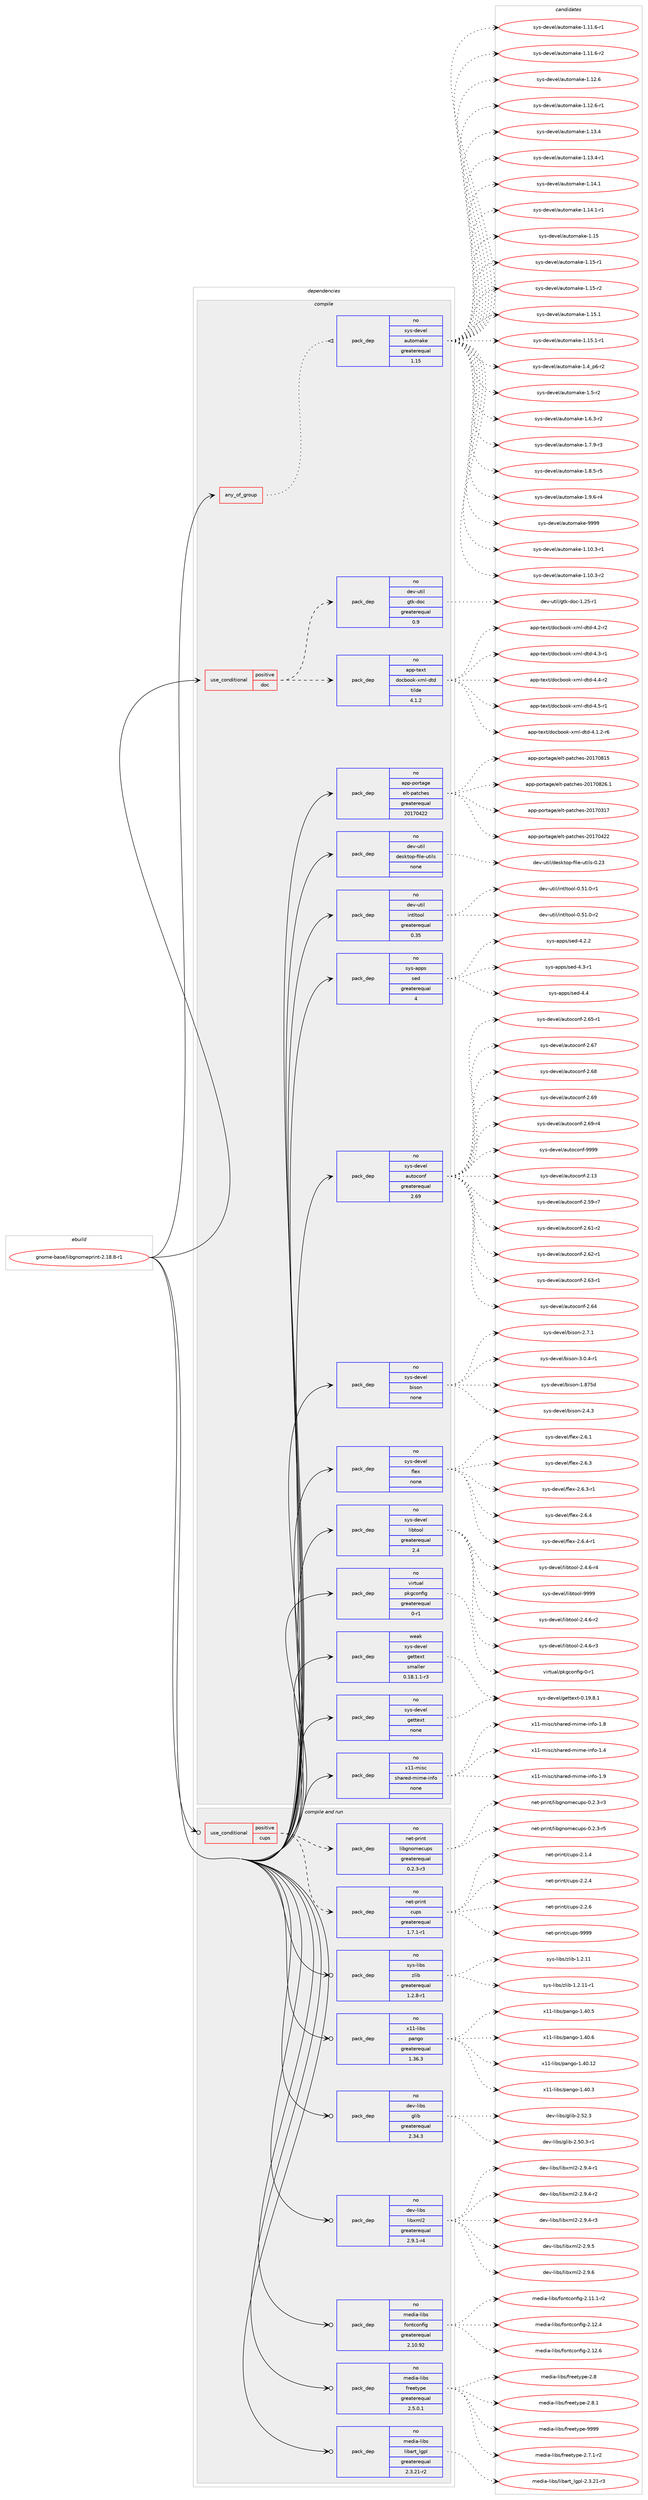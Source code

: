 digraph prolog {

# *************
# Graph options
# *************

newrank=true;
concentrate=true;
compound=true;
graph [rankdir=LR,fontname=Helvetica,fontsize=10,ranksep=1.5];#, ranksep=2.5, nodesep=0.2];
edge  [arrowhead=vee];
node  [fontname=Helvetica,fontsize=10];

# **********
# The ebuild
# **********

subgraph cluster_leftcol {
color=gray;
rank=same;
label=<<i>ebuild</i>>;
id [label="gnome-base/libgnomeprint-2.18.8-r1", color=red, width=4, href="../gnome-base/libgnomeprint-2.18.8-r1.svg"];
}

# ****************
# The dependencies
# ****************

subgraph cluster_midcol {
color=gray;
label=<<i>dependencies</i>>;
subgraph cluster_compile {
fillcolor="#eeeeee";
style=filled;
label=<<i>compile</i>>;
subgraph any4758 {
dependency307312 [label=<<TABLE BORDER="0" CELLBORDER="1" CELLSPACING="0" CELLPADDING="4"><TR><TD CELLPADDING="10">any_of_group</TD></TR></TABLE>>, shape=none, color=red];subgraph pack220939 {
dependency307313 [label=<<TABLE BORDER="0" CELLBORDER="1" CELLSPACING="0" CELLPADDING="4" WIDTH="220"><TR><TD ROWSPAN="6" CELLPADDING="30">pack_dep</TD></TR><TR><TD WIDTH="110">no</TD></TR><TR><TD>sys-devel</TD></TR><TR><TD>automake</TD></TR><TR><TD>greaterequal</TD></TR><TR><TD>1.15</TD></TR></TABLE>>, shape=none, color=blue];
}
dependency307312:e -> dependency307313:w [weight=20,style="dotted",arrowhead="oinv"];
}
id:e -> dependency307312:w [weight=20,style="solid",arrowhead="vee"];
subgraph cond81549 {
dependency307314 [label=<<TABLE BORDER="0" CELLBORDER="1" CELLSPACING="0" CELLPADDING="4"><TR><TD ROWSPAN="3" CELLPADDING="10">use_conditional</TD></TR><TR><TD>positive</TD></TR><TR><TD>doc</TD></TR></TABLE>>, shape=none, color=red];
subgraph pack220940 {
dependency307315 [label=<<TABLE BORDER="0" CELLBORDER="1" CELLSPACING="0" CELLPADDING="4" WIDTH="220"><TR><TD ROWSPAN="6" CELLPADDING="30">pack_dep</TD></TR><TR><TD WIDTH="110">no</TD></TR><TR><TD>app-text</TD></TR><TR><TD>docbook-xml-dtd</TD></TR><TR><TD>tilde</TD></TR><TR><TD>4.1.2</TD></TR></TABLE>>, shape=none, color=blue];
}
dependency307314:e -> dependency307315:w [weight=20,style="dashed",arrowhead="vee"];
subgraph pack220941 {
dependency307316 [label=<<TABLE BORDER="0" CELLBORDER="1" CELLSPACING="0" CELLPADDING="4" WIDTH="220"><TR><TD ROWSPAN="6" CELLPADDING="30">pack_dep</TD></TR><TR><TD WIDTH="110">no</TD></TR><TR><TD>dev-util</TD></TR><TR><TD>gtk-doc</TD></TR><TR><TD>greaterequal</TD></TR><TR><TD>0.9</TD></TR></TABLE>>, shape=none, color=blue];
}
dependency307314:e -> dependency307316:w [weight=20,style="dashed",arrowhead="vee"];
}
id:e -> dependency307314:w [weight=20,style="solid",arrowhead="vee"];
subgraph pack220942 {
dependency307317 [label=<<TABLE BORDER="0" CELLBORDER="1" CELLSPACING="0" CELLPADDING="4" WIDTH="220"><TR><TD ROWSPAN="6" CELLPADDING="30">pack_dep</TD></TR><TR><TD WIDTH="110">no</TD></TR><TR><TD>app-portage</TD></TR><TR><TD>elt-patches</TD></TR><TR><TD>greaterequal</TD></TR><TR><TD>20170422</TD></TR></TABLE>>, shape=none, color=blue];
}
id:e -> dependency307317:w [weight=20,style="solid",arrowhead="vee"];
subgraph pack220943 {
dependency307318 [label=<<TABLE BORDER="0" CELLBORDER="1" CELLSPACING="0" CELLPADDING="4" WIDTH="220"><TR><TD ROWSPAN="6" CELLPADDING="30">pack_dep</TD></TR><TR><TD WIDTH="110">no</TD></TR><TR><TD>dev-util</TD></TR><TR><TD>desktop-file-utils</TD></TR><TR><TD>none</TD></TR><TR><TD></TD></TR></TABLE>>, shape=none, color=blue];
}
id:e -> dependency307318:w [weight=20,style="solid",arrowhead="vee"];
subgraph pack220944 {
dependency307319 [label=<<TABLE BORDER="0" CELLBORDER="1" CELLSPACING="0" CELLPADDING="4" WIDTH="220"><TR><TD ROWSPAN="6" CELLPADDING="30">pack_dep</TD></TR><TR><TD WIDTH="110">no</TD></TR><TR><TD>dev-util</TD></TR><TR><TD>intltool</TD></TR><TR><TD>greaterequal</TD></TR><TR><TD>0.35</TD></TR></TABLE>>, shape=none, color=blue];
}
id:e -> dependency307319:w [weight=20,style="solid",arrowhead="vee"];
subgraph pack220945 {
dependency307320 [label=<<TABLE BORDER="0" CELLBORDER="1" CELLSPACING="0" CELLPADDING="4" WIDTH="220"><TR><TD ROWSPAN="6" CELLPADDING="30">pack_dep</TD></TR><TR><TD WIDTH="110">no</TD></TR><TR><TD>sys-apps</TD></TR><TR><TD>sed</TD></TR><TR><TD>greaterequal</TD></TR><TR><TD>4</TD></TR></TABLE>>, shape=none, color=blue];
}
id:e -> dependency307320:w [weight=20,style="solid",arrowhead="vee"];
subgraph pack220946 {
dependency307321 [label=<<TABLE BORDER="0" CELLBORDER="1" CELLSPACING="0" CELLPADDING="4" WIDTH="220"><TR><TD ROWSPAN="6" CELLPADDING="30">pack_dep</TD></TR><TR><TD WIDTH="110">no</TD></TR><TR><TD>sys-devel</TD></TR><TR><TD>autoconf</TD></TR><TR><TD>greaterequal</TD></TR><TR><TD>2.69</TD></TR></TABLE>>, shape=none, color=blue];
}
id:e -> dependency307321:w [weight=20,style="solid",arrowhead="vee"];
subgraph pack220947 {
dependency307322 [label=<<TABLE BORDER="0" CELLBORDER="1" CELLSPACING="0" CELLPADDING="4" WIDTH="220"><TR><TD ROWSPAN="6" CELLPADDING="30">pack_dep</TD></TR><TR><TD WIDTH="110">no</TD></TR><TR><TD>sys-devel</TD></TR><TR><TD>bison</TD></TR><TR><TD>none</TD></TR><TR><TD></TD></TR></TABLE>>, shape=none, color=blue];
}
id:e -> dependency307322:w [weight=20,style="solid",arrowhead="vee"];
subgraph pack220948 {
dependency307323 [label=<<TABLE BORDER="0" CELLBORDER="1" CELLSPACING="0" CELLPADDING="4" WIDTH="220"><TR><TD ROWSPAN="6" CELLPADDING="30">pack_dep</TD></TR><TR><TD WIDTH="110">no</TD></TR><TR><TD>sys-devel</TD></TR><TR><TD>flex</TD></TR><TR><TD>none</TD></TR><TR><TD></TD></TR></TABLE>>, shape=none, color=blue];
}
id:e -> dependency307323:w [weight=20,style="solid",arrowhead="vee"];
subgraph pack220949 {
dependency307324 [label=<<TABLE BORDER="0" CELLBORDER="1" CELLSPACING="0" CELLPADDING="4" WIDTH="220"><TR><TD ROWSPAN="6" CELLPADDING="30">pack_dep</TD></TR><TR><TD WIDTH="110">no</TD></TR><TR><TD>sys-devel</TD></TR><TR><TD>gettext</TD></TR><TR><TD>none</TD></TR><TR><TD></TD></TR></TABLE>>, shape=none, color=blue];
}
id:e -> dependency307324:w [weight=20,style="solid",arrowhead="vee"];
subgraph pack220950 {
dependency307325 [label=<<TABLE BORDER="0" CELLBORDER="1" CELLSPACING="0" CELLPADDING="4" WIDTH="220"><TR><TD ROWSPAN="6" CELLPADDING="30">pack_dep</TD></TR><TR><TD WIDTH="110">no</TD></TR><TR><TD>sys-devel</TD></TR><TR><TD>libtool</TD></TR><TR><TD>greaterequal</TD></TR><TR><TD>2.4</TD></TR></TABLE>>, shape=none, color=blue];
}
id:e -> dependency307325:w [weight=20,style="solid",arrowhead="vee"];
subgraph pack220951 {
dependency307326 [label=<<TABLE BORDER="0" CELLBORDER="1" CELLSPACING="0" CELLPADDING="4" WIDTH="220"><TR><TD ROWSPAN="6" CELLPADDING="30">pack_dep</TD></TR><TR><TD WIDTH="110">no</TD></TR><TR><TD>virtual</TD></TR><TR><TD>pkgconfig</TD></TR><TR><TD>greaterequal</TD></TR><TR><TD>0-r1</TD></TR></TABLE>>, shape=none, color=blue];
}
id:e -> dependency307326:w [weight=20,style="solid",arrowhead="vee"];
subgraph pack220952 {
dependency307327 [label=<<TABLE BORDER="0" CELLBORDER="1" CELLSPACING="0" CELLPADDING="4" WIDTH="220"><TR><TD ROWSPAN="6" CELLPADDING="30">pack_dep</TD></TR><TR><TD WIDTH="110">no</TD></TR><TR><TD>x11-misc</TD></TR><TR><TD>shared-mime-info</TD></TR><TR><TD>none</TD></TR><TR><TD></TD></TR></TABLE>>, shape=none, color=blue];
}
id:e -> dependency307327:w [weight=20,style="solid",arrowhead="vee"];
subgraph pack220953 {
dependency307328 [label=<<TABLE BORDER="0" CELLBORDER="1" CELLSPACING="0" CELLPADDING="4" WIDTH="220"><TR><TD ROWSPAN="6" CELLPADDING="30">pack_dep</TD></TR><TR><TD WIDTH="110">weak</TD></TR><TR><TD>sys-devel</TD></TR><TR><TD>gettext</TD></TR><TR><TD>smaller</TD></TR><TR><TD>0.18.1.1-r3</TD></TR></TABLE>>, shape=none, color=blue];
}
id:e -> dependency307328:w [weight=20,style="solid",arrowhead="vee"];
}
subgraph cluster_compileandrun {
fillcolor="#eeeeee";
style=filled;
label=<<i>compile and run</i>>;
subgraph cond81550 {
dependency307329 [label=<<TABLE BORDER="0" CELLBORDER="1" CELLSPACING="0" CELLPADDING="4"><TR><TD ROWSPAN="3" CELLPADDING="10">use_conditional</TD></TR><TR><TD>positive</TD></TR><TR><TD>cups</TD></TR></TABLE>>, shape=none, color=red];
subgraph pack220954 {
dependency307330 [label=<<TABLE BORDER="0" CELLBORDER="1" CELLSPACING="0" CELLPADDING="4" WIDTH="220"><TR><TD ROWSPAN="6" CELLPADDING="30">pack_dep</TD></TR><TR><TD WIDTH="110">no</TD></TR><TR><TD>net-print</TD></TR><TR><TD>cups</TD></TR><TR><TD>greaterequal</TD></TR><TR><TD>1.7.1-r1</TD></TR></TABLE>>, shape=none, color=blue];
}
dependency307329:e -> dependency307330:w [weight=20,style="dashed",arrowhead="vee"];
subgraph pack220955 {
dependency307331 [label=<<TABLE BORDER="0" CELLBORDER="1" CELLSPACING="0" CELLPADDING="4" WIDTH="220"><TR><TD ROWSPAN="6" CELLPADDING="30">pack_dep</TD></TR><TR><TD WIDTH="110">no</TD></TR><TR><TD>net-print</TD></TR><TR><TD>libgnomecups</TD></TR><TR><TD>greaterequal</TD></TR><TR><TD>0.2.3-r3</TD></TR></TABLE>>, shape=none, color=blue];
}
dependency307329:e -> dependency307331:w [weight=20,style="dashed",arrowhead="vee"];
}
id:e -> dependency307329:w [weight=20,style="solid",arrowhead="odotvee"];
subgraph pack220956 {
dependency307332 [label=<<TABLE BORDER="0" CELLBORDER="1" CELLSPACING="0" CELLPADDING="4" WIDTH="220"><TR><TD ROWSPAN="6" CELLPADDING="30">pack_dep</TD></TR><TR><TD WIDTH="110">no</TD></TR><TR><TD>dev-libs</TD></TR><TR><TD>glib</TD></TR><TR><TD>greaterequal</TD></TR><TR><TD>2.34.3</TD></TR></TABLE>>, shape=none, color=blue];
}
id:e -> dependency307332:w [weight=20,style="solid",arrowhead="odotvee"];
subgraph pack220957 {
dependency307333 [label=<<TABLE BORDER="0" CELLBORDER="1" CELLSPACING="0" CELLPADDING="4" WIDTH="220"><TR><TD ROWSPAN="6" CELLPADDING="30">pack_dep</TD></TR><TR><TD WIDTH="110">no</TD></TR><TR><TD>dev-libs</TD></TR><TR><TD>libxml2</TD></TR><TR><TD>greaterequal</TD></TR><TR><TD>2.9.1-r4</TD></TR></TABLE>>, shape=none, color=blue];
}
id:e -> dependency307333:w [weight=20,style="solid",arrowhead="odotvee"];
subgraph pack220958 {
dependency307334 [label=<<TABLE BORDER="0" CELLBORDER="1" CELLSPACING="0" CELLPADDING="4" WIDTH="220"><TR><TD ROWSPAN="6" CELLPADDING="30">pack_dep</TD></TR><TR><TD WIDTH="110">no</TD></TR><TR><TD>media-libs</TD></TR><TR><TD>fontconfig</TD></TR><TR><TD>greaterequal</TD></TR><TR><TD>2.10.92</TD></TR></TABLE>>, shape=none, color=blue];
}
id:e -> dependency307334:w [weight=20,style="solid",arrowhead="odotvee"];
subgraph pack220959 {
dependency307335 [label=<<TABLE BORDER="0" CELLBORDER="1" CELLSPACING="0" CELLPADDING="4" WIDTH="220"><TR><TD ROWSPAN="6" CELLPADDING="30">pack_dep</TD></TR><TR><TD WIDTH="110">no</TD></TR><TR><TD>media-libs</TD></TR><TR><TD>freetype</TD></TR><TR><TD>greaterequal</TD></TR><TR><TD>2.5.0.1</TD></TR></TABLE>>, shape=none, color=blue];
}
id:e -> dependency307335:w [weight=20,style="solid",arrowhead="odotvee"];
subgraph pack220960 {
dependency307336 [label=<<TABLE BORDER="0" CELLBORDER="1" CELLSPACING="0" CELLPADDING="4" WIDTH="220"><TR><TD ROWSPAN="6" CELLPADDING="30">pack_dep</TD></TR><TR><TD WIDTH="110">no</TD></TR><TR><TD>media-libs</TD></TR><TR><TD>libart_lgpl</TD></TR><TR><TD>greaterequal</TD></TR><TR><TD>2.3.21-r2</TD></TR></TABLE>>, shape=none, color=blue];
}
id:e -> dependency307336:w [weight=20,style="solid",arrowhead="odotvee"];
subgraph pack220961 {
dependency307337 [label=<<TABLE BORDER="0" CELLBORDER="1" CELLSPACING="0" CELLPADDING="4" WIDTH="220"><TR><TD ROWSPAN="6" CELLPADDING="30">pack_dep</TD></TR><TR><TD WIDTH="110">no</TD></TR><TR><TD>sys-libs</TD></TR><TR><TD>zlib</TD></TR><TR><TD>greaterequal</TD></TR><TR><TD>1.2.8-r1</TD></TR></TABLE>>, shape=none, color=blue];
}
id:e -> dependency307337:w [weight=20,style="solid",arrowhead="odotvee"];
subgraph pack220962 {
dependency307338 [label=<<TABLE BORDER="0" CELLBORDER="1" CELLSPACING="0" CELLPADDING="4" WIDTH="220"><TR><TD ROWSPAN="6" CELLPADDING="30">pack_dep</TD></TR><TR><TD WIDTH="110">no</TD></TR><TR><TD>x11-libs</TD></TR><TR><TD>pango</TD></TR><TR><TD>greaterequal</TD></TR><TR><TD>1.36.3</TD></TR></TABLE>>, shape=none, color=blue];
}
id:e -> dependency307338:w [weight=20,style="solid",arrowhead="odotvee"];
}
subgraph cluster_run {
fillcolor="#eeeeee";
style=filled;
label=<<i>run</i>>;
}
}

# **************
# The candidates
# **************

subgraph cluster_choices {
rank=same;
color=gray;
label=<<i>candidates</i>>;

subgraph choice220939 {
color=black;
nodesep=1;
choice11512111545100101118101108479711711611110997107101454946494846514511449 [label="sys-devel/automake-1.10.3-r1", color=red, width=4,href="../sys-devel/automake-1.10.3-r1.svg"];
choice11512111545100101118101108479711711611110997107101454946494846514511450 [label="sys-devel/automake-1.10.3-r2", color=red, width=4,href="../sys-devel/automake-1.10.3-r2.svg"];
choice11512111545100101118101108479711711611110997107101454946494946544511449 [label="sys-devel/automake-1.11.6-r1", color=red, width=4,href="../sys-devel/automake-1.11.6-r1.svg"];
choice11512111545100101118101108479711711611110997107101454946494946544511450 [label="sys-devel/automake-1.11.6-r2", color=red, width=4,href="../sys-devel/automake-1.11.6-r2.svg"];
choice1151211154510010111810110847971171161111099710710145494649504654 [label="sys-devel/automake-1.12.6", color=red, width=4,href="../sys-devel/automake-1.12.6.svg"];
choice11512111545100101118101108479711711611110997107101454946495046544511449 [label="sys-devel/automake-1.12.6-r1", color=red, width=4,href="../sys-devel/automake-1.12.6-r1.svg"];
choice1151211154510010111810110847971171161111099710710145494649514652 [label="sys-devel/automake-1.13.4", color=red, width=4,href="../sys-devel/automake-1.13.4.svg"];
choice11512111545100101118101108479711711611110997107101454946495146524511449 [label="sys-devel/automake-1.13.4-r1", color=red, width=4,href="../sys-devel/automake-1.13.4-r1.svg"];
choice1151211154510010111810110847971171161111099710710145494649524649 [label="sys-devel/automake-1.14.1", color=red, width=4,href="../sys-devel/automake-1.14.1.svg"];
choice11512111545100101118101108479711711611110997107101454946495246494511449 [label="sys-devel/automake-1.14.1-r1", color=red, width=4,href="../sys-devel/automake-1.14.1-r1.svg"];
choice115121115451001011181011084797117116111109971071014549464953 [label="sys-devel/automake-1.15", color=red, width=4,href="../sys-devel/automake-1.15.svg"];
choice1151211154510010111810110847971171161111099710710145494649534511449 [label="sys-devel/automake-1.15-r1", color=red, width=4,href="../sys-devel/automake-1.15-r1.svg"];
choice1151211154510010111810110847971171161111099710710145494649534511450 [label="sys-devel/automake-1.15-r2", color=red, width=4,href="../sys-devel/automake-1.15-r2.svg"];
choice1151211154510010111810110847971171161111099710710145494649534649 [label="sys-devel/automake-1.15.1", color=red, width=4,href="../sys-devel/automake-1.15.1.svg"];
choice11512111545100101118101108479711711611110997107101454946495346494511449 [label="sys-devel/automake-1.15.1-r1", color=red, width=4,href="../sys-devel/automake-1.15.1-r1.svg"];
choice115121115451001011181011084797117116111109971071014549465295112544511450 [label="sys-devel/automake-1.4_p6-r2", color=red, width=4,href="../sys-devel/automake-1.4_p6-r2.svg"];
choice11512111545100101118101108479711711611110997107101454946534511450 [label="sys-devel/automake-1.5-r2", color=red, width=4,href="../sys-devel/automake-1.5-r2.svg"];
choice115121115451001011181011084797117116111109971071014549465446514511450 [label="sys-devel/automake-1.6.3-r2", color=red, width=4,href="../sys-devel/automake-1.6.3-r2.svg"];
choice115121115451001011181011084797117116111109971071014549465546574511451 [label="sys-devel/automake-1.7.9-r3", color=red, width=4,href="../sys-devel/automake-1.7.9-r3.svg"];
choice115121115451001011181011084797117116111109971071014549465646534511453 [label="sys-devel/automake-1.8.5-r5", color=red, width=4,href="../sys-devel/automake-1.8.5-r5.svg"];
choice115121115451001011181011084797117116111109971071014549465746544511452 [label="sys-devel/automake-1.9.6-r4", color=red, width=4,href="../sys-devel/automake-1.9.6-r4.svg"];
choice115121115451001011181011084797117116111109971071014557575757 [label="sys-devel/automake-9999", color=red, width=4,href="../sys-devel/automake-9999.svg"];
dependency307313:e -> choice11512111545100101118101108479711711611110997107101454946494846514511449:w [style=dotted,weight="100"];
dependency307313:e -> choice11512111545100101118101108479711711611110997107101454946494846514511450:w [style=dotted,weight="100"];
dependency307313:e -> choice11512111545100101118101108479711711611110997107101454946494946544511449:w [style=dotted,weight="100"];
dependency307313:e -> choice11512111545100101118101108479711711611110997107101454946494946544511450:w [style=dotted,weight="100"];
dependency307313:e -> choice1151211154510010111810110847971171161111099710710145494649504654:w [style=dotted,weight="100"];
dependency307313:e -> choice11512111545100101118101108479711711611110997107101454946495046544511449:w [style=dotted,weight="100"];
dependency307313:e -> choice1151211154510010111810110847971171161111099710710145494649514652:w [style=dotted,weight="100"];
dependency307313:e -> choice11512111545100101118101108479711711611110997107101454946495146524511449:w [style=dotted,weight="100"];
dependency307313:e -> choice1151211154510010111810110847971171161111099710710145494649524649:w [style=dotted,weight="100"];
dependency307313:e -> choice11512111545100101118101108479711711611110997107101454946495246494511449:w [style=dotted,weight="100"];
dependency307313:e -> choice115121115451001011181011084797117116111109971071014549464953:w [style=dotted,weight="100"];
dependency307313:e -> choice1151211154510010111810110847971171161111099710710145494649534511449:w [style=dotted,weight="100"];
dependency307313:e -> choice1151211154510010111810110847971171161111099710710145494649534511450:w [style=dotted,weight="100"];
dependency307313:e -> choice1151211154510010111810110847971171161111099710710145494649534649:w [style=dotted,weight="100"];
dependency307313:e -> choice11512111545100101118101108479711711611110997107101454946495346494511449:w [style=dotted,weight="100"];
dependency307313:e -> choice115121115451001011181011084797117116111109971071014549465295112544511450:w [style=dotted,weight="100"];
dependency307313:e -> choice11512111545100101118101108479711711611110997107101454946534511450:w [style=dotted,weight="100"];
dependency307313:e -> choice115121115451001011181011084797117116111109971071014549465446514511450:w [style=dotted,weight="100"];
dependency307313:e -> choice115121115451001011181011084797117116111109971071014549465546574511451:w [style=dotted,weight="100"];
dependency307313:e -> choice115121115451001011181011084797117116111109971071014549465646534511453:w [style=dotted,weight="100"];
dependency307313:e -> choice115121115451001011181011084797117116111109971071014549465746544511452:w [style=dotted,weight="100"];
dependency307313:e -> choice115121115451001011181011084797117116111109971071014557575757:w [style=dotted,weight="100"];
}
subgraph choice220940 {
color=black;
nodesep=1;
choice971121124511610112011647100111999811111110745120109108451001161004552464946504511454 [label="app-text/docbook-xml-dtd-4.1.2-r6", color=red, width=4,href="../app-text/docbook-xml-dtd-4.1.2-r6.svg"];
choice97112112451161011201164710011199981111111074512010910845100116100455246504511450 [label="app-text/docbook-xml-dtd-4.2-r2", color=red, width=4,href="../app-text/docbook-xml-dtd-4.2-r2.svg"];
choice97112112451161011201164710011199981111111074512010910845100116100455246514511449 [label="app-text/docbook-xml-dtd-4.3-r1", color=red, width=4,href="../app-text/docbook-xml-dtd-4.3-r1.svg"];
choice97112112451161011201164710011199981111111074512010910845100116100455246524511450 [label="app-text/docbook-xml-dtd-4.4-r2", color=red, width=4,href="../app-text/docbook-xml-dtd-4.4-r2.svg"];
choice97112112451161011201164710011199981111111074512010910845100116100455246534511449 [label="app-text/docbook-xml-dtd-4.5-r1", color=red, width=4,href="../app-text/docbook-xml-dtd-4.5-r1.svg"];
dependency307315:e -> choice971121124511610112011647100111999811111110745120109108451001161004552464946504511454:w [style=dotted,weight="100"];
dependency307315:e -> choice97112112451161011201164710011199981111111074512010910845100116100455246504511450:w [style=dotted,weight="100"];
dependency307315:e -> choice97112112451161011201164710011199981111111074512010910845100116100455246514511449:w [style=dotted,weight="100"];
dependency307315:e -> choice97112112451161011201164710011199981111111074512010910845100116100455246524511450:w [style=dotted,weight="100"];
dependency307315:e -> choice97112112451161011201164710011199981111111074512010910845100116100455246534511449:w [style=dotted,weight="100"];
}
subgraph choice220941 {
color=black;
nodesep=1;
choice1001011184511711610510847103116107451001119945494650534511449 [label="dev-util/gtk-doc-1.25-r1", color=red, width=4,href="../dev-util/gtk-doc-1.25-r1.svg"];
dependency307316:e -> choice1001011184511711610510847103116107451001119945494650534511449:w [style=dotted,weight="100"];
}
subgraph choice220942 {
color=black;
nodesep=1;
choice97112112451121111141169710310147101108116451129711699104101115455048495548514955 [label="app-portage/elt-patches-20170317", color=red, width=4,href="../app-portage/elt-patches-20170317.svg"];
choice97112112451121111141169710310147101108116451129711699104101115455048495548525050 [label="app-portage/elt-patches-20170422", color=red, width=4,href="../app-portage/elt-patches-20170422.svg"];
choice97112112451121111141169710310147101108116451129711699104101115455048495548564953 [label="app-portage/elt-patches-20170815", color=red, width=4,href="../app-portage/elt-patches-20170815.svg"];
choice971121124511211111411697103101471011081164511297116991041011154550484955485650544649 [label="app-portage/elt-patches-20170826.1", color=red, width=4,href="../app-portage/elt-patches-20170826.1.svg"];
dependency307317:e -> choice97112112451121111141169710310147101108116451129711699104101115455048495548514955:w [style=dotted,weight="100"];
dependency307317:e -> choice97112112451121111141169710310147101108116451129711699104101115455048495548525050:w [style=dotted,weight="100"];
dependency307317:e -> choice97112112451121111141169710310147101108116451129711699104101115455048495548564953:w [style=dotted,weight="100"];
dependency307317:e -> choice971121124511211111411697103101471011081164511297116991041011154550484955485650544649:w [style=dotted,weight="100"];
}
subgraph choice220943 {
color=black;
nodesep=1;
choice100101118451171161051084710010111510711611111245102105108101451171161051081154548465051 [label="dev-util/desktop-file-utils-0.23", color=red, width=4,href="../dev-util/desktop-file-utils-0.23.svg"];
dependency307318:e -> choice100101118451171161051084710010111510711611111245102105108101451171161051081154548465051:w [style=dotted,weight="100"];
}
subgraph choice220944 {
color=black;
nodesep=1;
choice1001011184511711610510847105110116108116111111108454846534946484511449 [label="dev-util/intltool-0.51.0-r1", color=red, width=4,href="../dev-util/intltool-0.51.0-r1.svg"];
choice1001011184511711610510847105110116108116111111108454846534946484511450 [label="dev-util/intltool-0.51.0-r2", color=red, width=4,href="../dev-util/intltool-0.51.0-r2.svg"];
dependency307319:e -> choice1001011184511711610510847105110116108116111111108454846534946484511449:w [style=dotted,weight="100"];
dependency307319:e -> choice1001011184511711610510847105110116108116111111108454846534946484511450:w [style=dotted,weight="100"];
}
subgraph choice220945 {
color=black;
nodesep=1;
choice115121115459711211211547115101100455246504650 [label="sys-apps/sed-4.2.2", color=red, width=4,href="../sys-apps/sed-4.2.2.svg"];
choice115121115459711211211547115101100455246514511449 [label="sys-apps/sed-4.3-r1", color=red, width=4,href="../sys-apps/sed-4.3-r1.svg"];
choice11512111545971121121154711510110045524652 [label="sys-apps/sed-4.4", color=red, width=4,href="../sys-apps/sed-4.4.svg"];
dependency307320:e -> choice115121115459711211211547115101100455246504650:w [style=dotted,weight="100"];
dependency307320:e -> choice115121115459711211211547115101100455246514511449:w [style=dotted,weight="100"];
dependency307320:e -> choice11512111545971121121154711510110045524652:w [style=dotted,weight="100"];
}
subgraph choice220946 {
color=black;
nodesep=1;
choice115121115451001011181011084797117116111991111101024550464951 [label="sys-devel/autoconf-2.13", color=red, width=4,href="../sys-devel/autoconf-2.13.svg"];
choice1151211154510010111810110847971171161119911111010245504653574511455 [label="sys-devel/autoconf-2.59-r7", color=red, width=4,href="../sys-devel/autoconf-2.59-r7.svg"];
choice1151211154510010111810110847971171161119911111010245504654494511450 [label="sys-devel/autoconf-2.61-r2", color=red, width=4,href="../sys-devel/autoconf-2.61-r2.svg"];
choice1151211154510010111810110847971171161119911111010245504654504511449 [label="sys-devel/autoconf-2.62-r1", color=red, width=4,href="../sys-devel/autoconf-2.62-r1.svg"];
choice1151211154510010111810110847971171161119911111010245504654514511449 [label="sys-devel/autoconf-2.63-r1", color=red, width=4,href="../sys-devel/autoconf-2.63-r1.svg"];
choice115121115451001011181011084797117116111991111101024550465452 [label="sys-devel/autoconf-2.64", color=red, width=4,href="../sys-devel/autoconf-2.64.svg"];
choice1151211154510010111810110847971171161119911111010245504654534511449 [label="sys-devel/autoconf-2.65-r1", color=red, width=4,href="../sys-devel/autoconf-2.65-r1.svg"];
choice115121115451001011181011084797117116111991111101024550465455 [label="sys-devel/autoconf-2.67", color=red, width=4,href="../sys-devel/autoconf-2.67.svg"];
choice115121115451001011181011084797117116111991111101024550465456 [label="sys-devel/autoconf-2.68", color=red, width=4,href="../sys-devel/autoconf-2.68.svg"];
choice115121115451001011181011084797117116111991111101024550465457 [label="sys-devel/autoconf-2.69", color=red, width=4,href="../sys-devel/autoconf-2.69.svg"];
choice1151211154510010111810110847971171161119911111010245504654574511452 [label="sys-devel/autoconf-2.69-r4", color=red, width=4,href="../sys-devel/autoconf-2.69-r4.svg"];
choice115121115451001011181011084797117116111991111101024557575757 [label="sys-devel/autoconf-9999", color=red, width=4,href="../sys-devel/autoconf-9999.svg"];
dependency307321:e -> choice115121115451001011181011084797117116111991111101024550464951:w [style=dotted,weight="100"];
dependency307321:e -> choice1151211154510010111810110847971171161119911111010245504653574511455:w [style=dotted,weight="100"];
dependency307321:e -> choice1151211154510010111810110847971171161119911111010245504654494511450:w [style=dotted,weight="100"];
dependency307321:e -> choice1151211154510010111810110847971171161119911111010245504654504511449:w [style=dotted,weight="100"];
dependency307321:e -> choice1151211154510010111810110847971171161119911111010245504654514511449:w [style=dotted,weight="100"];
dependency307321:e -> choice115121115451001011181011084797117116111991111101024550465452:w [style=dotted,weight="100"];
dependency307321:e -> choice1151211154510010111810110847971171161119911111010245504654534511449:w [style=dotted,weight="100"];
dependency307321:e -> choice115121115451001011181011084797117116111991111101024550465455:w [style=dotted,weight="100"];
dependency307321:e -> choice115121115451001011181011084797117116111991111101024550465456:w [style=dotted,weight="100"];
dependency307321:e -> choice115121115451001011181011084797117116111991111101024550465457:w [style=dotted,weight="100"];
dependency307321:e -> choice1151211154510010111810110847971171161119911111010245504654574511452:w [style=dotted,weight="100"];
dependency307321:e -> choice115121115451001011181011084797117116111991111101024557575757:w [style=dotted,weight="100"];
}
subgraph choice220947 {
color=black;
nodesep=1;
choice115121115451001011181011084798105115111110454946565553100 [label="sys-devel/bison-1.875d", color=red, width=4,href="../sys-devel/bison-1.875d.svg"];
choice115121115451001011181011084798105115111110455046524651 [label="sys-devel/bison-2.4.3", color=red, width=4,href="../sys-devel/bison-2.4.3.svg"];
choice115121115451001011181011084798105115111110455046554649 [label="sys-devel/bison-2.7.1", color=red, width=4,href="../sys-devel/bison-2.7.1.svg"];
choice1151211154510010111810110847981051151111104551464846524511449 [label="sys-devel/bison-3.0.4-r1", color=red, width=4,href="../sys-devel/bison-3.0.4-r1.svg"];
dependency307322:e -> choice115121115451001011181011084798105115111110454946565553100:w [style=dotted,weight="100"];
dependency307322:e -> choice115121115451001011181011084798105115111110455046524651:w [style=dotted,weight="100"];
dependency307322:e -> choice115121115451001011181011084798105115111110455046554649:w [style=dotted,weight="100"];
dependency307322:e -> choice1151211154510010111810110847981051151111104551464846524511449:w [style=dotted,weight="100"];
}
subgraph choice220948 {
color=black;
nodesep=1;
choice1151211154510010111810110847102108101120455046544649 [label="sys-devel/flex-2.6.1", color=red, width=4,href="../sys-devel/flex-2.6.1.svg"];
choice1151211154510010111810110847102108101120455046544651 [label="sys-devel/flex-2.6.3", color=red, width=4,href="../sys-devel/flex-2.6.3.svg"];
choice11512111545100101118101108471021081011204550465446514511449 [label="sys-devel/flex-2.6.3-r1", color=red, width=4,href="../sys-devel/flex-2.6.3-r1.svg"];
choice1151211154510010111810110847102108101120455046544652 [label="sys-devel/flex-2.6.4", color=red, width=4,href="../sys-devel/flex-2.6.4.svg"];
choice11512111545100101118101108471021081011204550465446524511449 [label="sys-devel/flex-2.6.4-r1", color=red, width=4,href="../sys-devel/flex-2.6.4-r1.svg"];
dependency307323:e -> choice1151211154510010111810110847102108101120455046544649:w [style=dotted,weight="100"];
dependency307323:e -> choice1151211154510010111810110847102108101120455046544651:w [style=dotted,weight="100"];
dependency307323:e -> choice11512111545100101118101108471021081011204550465446514511449:w [style=dotted,weight="100"];
dependency307323:e -> choice1151211154510010111810110847102108101120455046544652:w [style=dotted,weight="100"];
dependency307323:e -> choice11512111545100101118101108471021081011204550465446524511449:w [style=dotted,weight="100"];
}
subgraph choice220949 {
color=black;
nodesep=1;
choice1151211154510010111810110847103101116116101120116454846495746564649 [label="sys-devel/gettext-0.19.8.1", color=red, width=4,href="../sys-devel/gettext-0.19.8.1.svg"];
dependency307324:e -> choice1151211154510010111810110847103101116116101120116454846495746564649:w [style=dotted,weight="100"];
}
subgraph choice220950 {
color=black;
nodesep=1;
choice1151211154510010111810110847108105981161111111084550465246544511450 [label="sys-devel/libtool-2.4.6-r2", color=red, width=4,href="../sys-devel/libtool-2.4.6-r2.svg"];
choice1151211154510010111810110847108105981161111111084550465246544511451 [label="sys-devel/libtool-2.4.6-r3", color=red, width=4,href="../sys-devel/libtool-2.4.6-r3.svg"];
choice1151211154510010111810110847108105981161111111084550465246544511452 [label="sys-devel/libtool-2.4.6-r4", color=red, width=4,href="../sys-devel/libtool-2.4.6-r4.svg"];
choice1151211154510010111810110847108105981161111111084557575757 [label="sys-devel/libtool-9999", color=red, width=4,href="../sys-devel/libtool-9999.svg"];
dependency307325:e -> choice1151211154510010111810110847108105981161111111084550465246544511450:w [style=dotted,weight="100"];
dependency307325:e -> choice1151211154510010111810110847108105981161111111084550465246544511451:w [style=dotted,weight="100"];
dependency307325:e -> choice1151211154510010111810110847108105981161111111084550465246544511452:w [style=dotted,weight="100"];
dependency307325:e -> choice1151211154510010111810110847108105981161111111084557575757:w [style=dotted,weight="100"];
}
subgraph choice220951 {
color=black;
nodesep=1;
choice11810511411611797108471121071039911111010210510345484511449 [label="virtual/pkgconfig-0-r1", color=red, width=4,href="../virtual/pkgconfig-0-r1.svg"];
dependency307326:e -> choice11810511411611797108471121071039911111010210510345484511449:w [style=dotted,weight="100"];
}
subgraph choice220952 {
color=black;
nodesep=1;
choice120494945109105115994711510497114101100451091051091014510511010211145494652 [label="x11-misc/shared-mime-info-1.4", color=red, width=4,href="../x11-misc/shared-mime-info-1.4.svg"];
choice120494945109105115994711510497114101100451091051091014510511010211145494656 [label="x11-misc/shared-mime-info-1.8", color=red, width=4,href="../x11-misc/shared-mime-info-1.8.svg"];
choice120494945109105115994711510497114101100451091051091014510511010211145494657 [label="x11-misc/shared-mime-info-1.9", color=red, width=4,href="../x11-misc/shared-mime-info-1.9.svg"];
dependency307327:e -> choice120494945109105115994711510497114101100451091051091014510511010211145494652:w [style=dotted,weight="100"];
dependency307327:e -> choice120494945109105115994711510497114101100451091051091014510511010211145494656:w [style=dotted,weight="100"];
dependency307327:e -> choice120494945109105115994711510497114101100451091051091014510511010211145494657:w [style=dotted,weight="100"];
}
subgraph choice220953 {
color=black;
nodesep=1;
choice1151211154510010111810110847103101116116101120116454846495746564649 [label="sys-devel/gettext-0.19.8.1", color=red, width=4,href="../sys-devel/gettext-0.19.8.1.svg"];
dependency307328:e -> choice1151211154510010111810110847103101116116101120116454846495746564649:w [style=dotted,weight="100"];
}
subgraph choice220954 {
color=black;
nodesep=1;
choice110101116451121141051101164799117112115455046494652 [label="net-print/cups-2.1.4", color=red, width=4,href="../net-print/cups-2.1.4.svg"];
choice110101116451121141051101164799117112115455046504652 [label="net-print/cups-2.2.4", color=red, width=4,href="../net-print/cups-2.2.4.svg"];
choice110101116451121141051101164799117112115455046504654 [label="net-print/cups-2.2.6", color=red, width=4,href="../net-print/cups-2.2.6.svg"];
choice1101011164511211410511011647991171121154557575757 [label="net-print/cups-9999", color=red, width=4,href="../net-print/cups-9999.svg"];
dependency307330:e -> choice110101116451121141051101164799117112115455046494652:w [style=dotted,weight="100"];
dependency307330:e -> choice110101116451121141051101164799117112115455046504652:w [style=dotted,weight="100"];
dependency307330:e -> choice110101116451121141051101164799117112115455046504654:w [style=dotted,weight="100"];
dependency307330:e -> choice1101011164511211410511011647991171121154557575757:w [style=dotted,weight="100"];
}
subgraph choice220955 {
color=black;
nodesep=1;
choice110101116451121141051101164710810598103110111109101991171121154548465046514511451 [label="net-print/libgnomecups-0.2.3-r3", color=red, width=4,href="../net-print/libgnomecups-0.2.3-r3.svg"];
choice110101116451121141051101164710810598103110111109101991171121154548465046514511453 [label="net-print/libgnomecups-0.2.3-r5", color=red, width=4,href="../net-print/libgnomecups-0.2.3-r5.svg"];
dependency307331:e -> choice110101116451121141051101164710810598103110111109101991171121154548465046514511451:w [style=dotted,weight="100"];
dependency307331:e -> choice110101116451121141051101164710810598103110111109101991171121154548465046514511453:w [style=dotted,weight="100"];
}
subgraph choice220956 {
color=black;
nodesep=1;
choice10010111845108105981154710310810598455046534846514511449 [label="dev-libs/glib-2.50.3-r1", color=red, width=4,href="../dev-libs/glib-2.50.3-r1.svg"];
choice1001011184510810598115471031081059845504653504651 [label="dev-libs/glib-2.52.3", color=red, width=4,href="../dev-libs/glib-2.52.3.svg"];
dependency307332:e -> choice10010111845108105981154710310810598455046534846514511449:w [style=dotted,weight="100"];
dependency307332:e -> choice1001011184510810598115471031081059845504653504651:w [style=dotted,weight="100"];
}
subgraph choice220957 {
color=black;
nodesep=1;
choice10010111845108105981154710810598120109108504550465746524511449 [label="dev-libs/libxml2-2.9.4-r1", color=red, width=4,href="../dev-libs/libxml2-2.9.4-r1.svg"];
choice10010111845108105981154710810598120109108504550465746524511450 [label="dev-libs/libxml2-2.9.4-r2", color=red, width=4,href="../dev-libs/libxml2-2.9.4-r2.svg"];
choice10010111845108105981154710810598120109108504550465746524511451 [label="dev-libs/libxml2-2.9.4-r3", color=red, width=4,href="../dev-libs/libxml2-2.9.4-r3.svg"];
choice1001011184510810598115471081059812010910850455046574653 [label="dev-libs/libxml2-2.9.5", color=red, width=4,href="../dev-libs/libxml2-2.9.5.svg"];
choice1001011184510810598115471081059812010910850455046574654 [label="dev-libs/libxml2-2.9.6", color=red, width=4,href="../dev-libs/libxml2-2.9.6.svg"];
dependency307333:e -> choice10010111845108105981154710810598120109108504550465746524511449:w [style=dotted,weight="100"];
dependency307333:e -> choice10010111845108105981154710810598120109108504550465746524511450:w [style=dotted,weight="100"];
dependency307333:e -> choice10010111845108105981154710810598120109108504550465746524511451:w [style=dotted,weight="100"];
dependency307333:e -> choice1001011184510810598115471081059812010910850455046574653:w [style=dotted,weight="100"];
dependency307333:e -> choice1001011184510810598115471081059812010910850455046574654:w [style=dotted,weight="100"];
}
subgraph choice220958 {
color=black;
nodesep=1;
choice1091011001059745108105981154710211111011699111110102105103455046494946494511450 [label="media-libs/fontconfig-2.11.1-r2", color=red, width=4,href="../media-libs/fontconfig-2.11.1-r2.svg"];
choice109101100105974510810598115471021111101169911111010210510345504649504652 [label="media-libs/fontconfig-2.12.4", color=red, width=4,href="../media-libs/fontconfig-2.12.4.svg"];
choice109101100105974510810598115471021111101169911111010210510345504649504654 [label="media-libs/fontconfig-2.12.6", color=red, width=4,href="../media-libs/fontconfig-2.12.6.svg"];
dependency307334:e -> choice1091011001059745108105981154710211111011699111110102105103455046494946494511450:w [style=dotted,weight="100"];
dependency307334:e -> choice109101100105974510810598115471021111101169911111010210510345504649504652:w [style=dotted,weight="100"];
dependency307334:e -> choice109101100105974510810598115471021111101169911111010210510345504649504654:w [style=dotted,weight="100"];
}
subgraph choice220959 {
color=black;
nodesep=1;
choice109101100105974510810598115471021141011011161211121014550465546494511450 [label="media-libs/freetype-2.7.1-r2", color=red, width=4,href="../media-libs/freetype-2.7.1-r2.svg"];
choice1091011001059745108105981154710211410110111612111210145504656 [label="media-libs/freetype-2.8", color=red, width=4,href="../media-libs/freetype-2.8.svg"];
choice10910110010597451081059811547102114101101116121112101455046564649 [label="media-libs/freetype-2.8.1", color=red, width=4,href="../media-libs/freetype-2.8.1.svg"];
choice109101100105974510810598115471021141011011161211121014557575757 [label="media-libs/freetype-9999", color=red, width=4,href="../media-libs/freetype-9999.svg"];
dependency307335:e -> choice109101100105974510810598115471021141011011161211121014550465546494511450:w [style=dotted,weight="100"];
dependency307335:e -> choice1091011001059745108105981154710211410110111612111210145504656:w [style=dotted,weight="100"];
dependency307335:e -> choice10910110010597451081059811547102114101101116121112101455046564649:w [style=dotted,weight="100"];
dependency307335:e -> choice109101100105974510810598115471021141011011161211121014557575757:w [style=dotted,weight="100"];
}
subgraph choice220960 {
color=black;
nodesep=1;
choice10910110010597451081059811547108105989711411695108103112108455046514650494511451 [label="media-libs/libart_lgpl-2.3.21-r3", color=red, width=4,href="../media-libs/libart_lgpl-2.3.21-r3.svg"];
dependency307336:e -> choice10910110010597451081059811547108105989711411695108103112108455046514650494511451:w [style=dotted,weight="100"];
}
subgraph choice220961 {
color=black;
nodesep=1;
choice1151211154510810598115471221081059845494650464949 [label="sys-libs/zlib-1.2.11", color=red, width=4,href="../sys-libs/zlib-1.2.11.svg"];
choice11512111545108105981154712210810598454946504649494511449 [label="sys-libs/zlib-1.2.11-r1", color=red, width=4,href="../sys-libs/zlib-1.2.11-r1.svg"];
dependency307337:e -> choice1151211154510810598115471221081059845494650464949:w [style=dotted,weight="100"];
dependency307337:e -> choice11512111545108105981154712210810598454946504649494511449:w [style=dotted,weight="100"];
}
subgraph choice220962 {
color=black;
nodesep=1;
choice1204949451081059811547112971101031114549465248464950 [label="x11-libs/pango-1.40.12", color=red, width=4,href="../x11-libs/pango-1.40.12.svg"];
choice12049494510810598115471129711010311145494652484651 [label="x11-libs/pango-1.40.3", color=red, width=4,href="../x11-libs/pango-1.40.3.svg"];
choice12049494510810598115471129711010311145494652484653 [label="x11-libs/pango-1.40.5", color=red, width=4,href="../x11-libs/pango-1.40.5.svg"];
choice12049494510810598115471129711010311145494652484654 [label="x11-libs/pango-1.40.6", color=red, width=4,href="../x11-libs/pango-1.40.6.svg"];
dependency307338:e -> choice1204949451081059811547112971101031114549465248464950:w [style=dotted,weight="100"];
dependency307338:e -> choice12049494510810598115471129711010311145494652484651:w [style=dotted,weight="100"];
dependency307338:e -> choice12049494510810598115471129711010311145494652484653:w [style=dotted,weight="100"];
dependency307338:e -> choice12049494510810598115471129711010311145494652484654:w [style=dotted,weight="100"];
}
}

}
